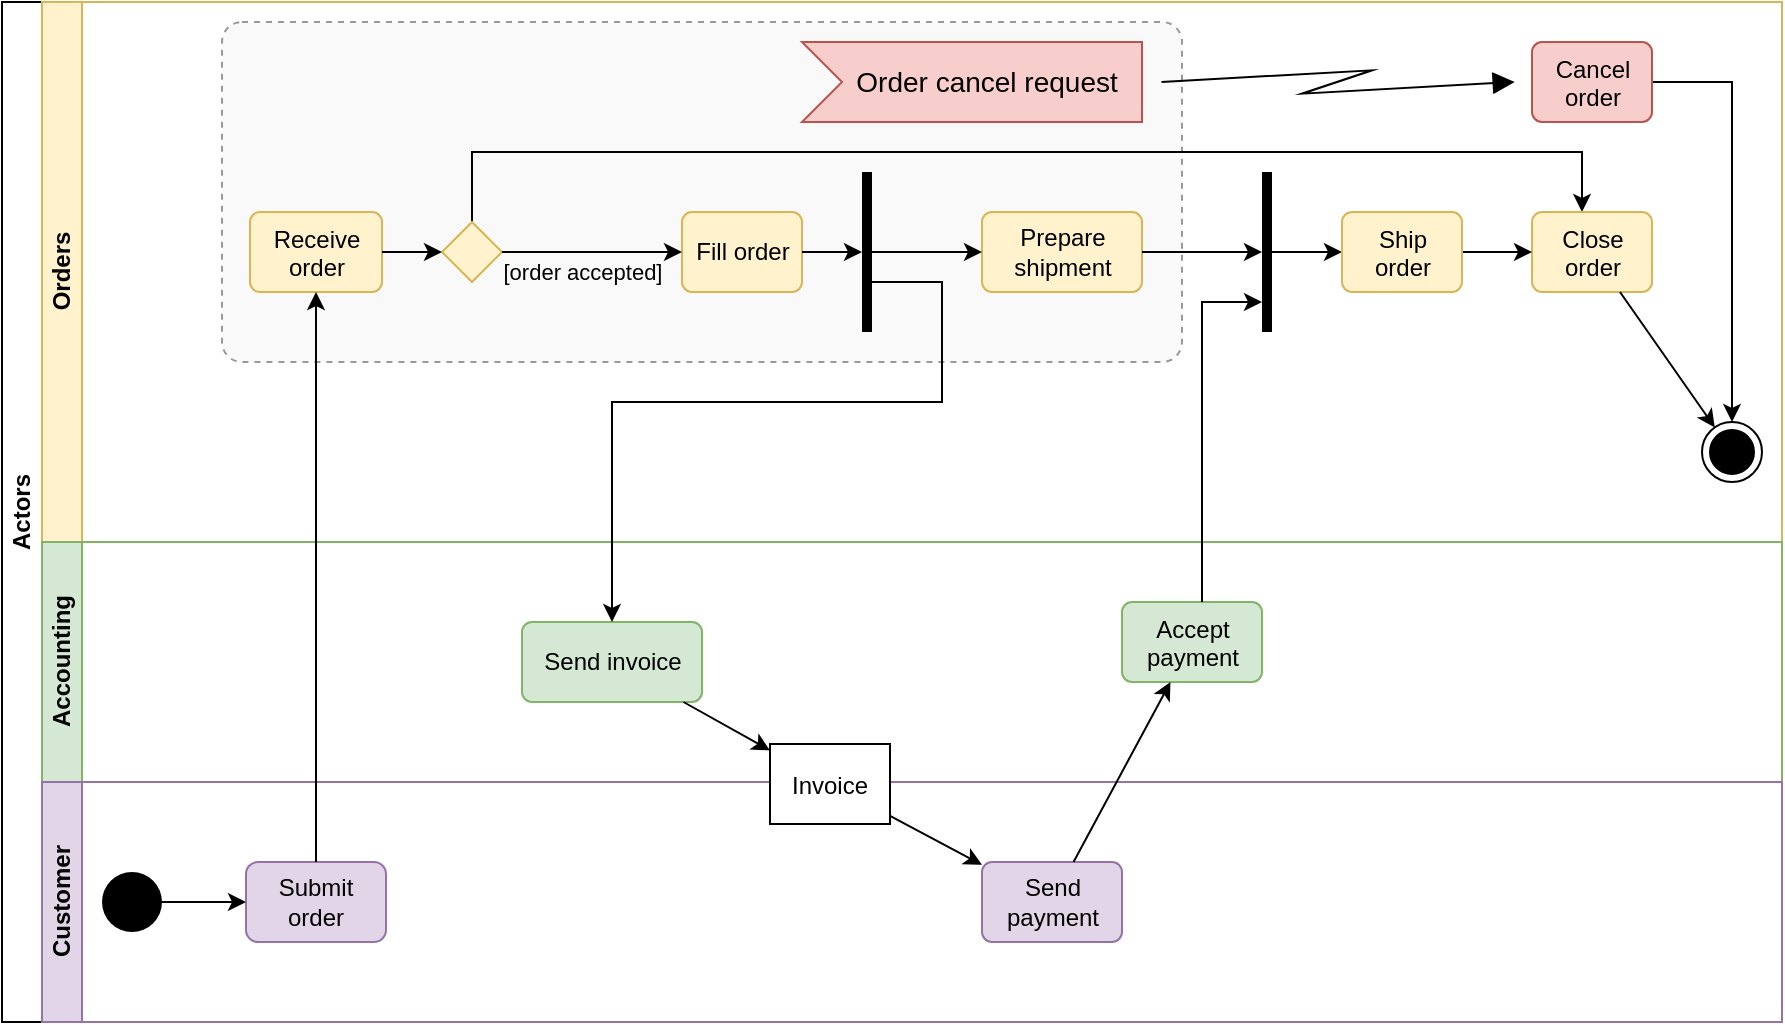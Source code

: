 <mxfile pages="2">
    <diagram id="dY45TQ-w7fdcfm2Qn3ZN" name="Example">
        <mxGraphModel dx="415" dy="598" grid="1" gridSize="10" guides="1" tooltips="1" connect="1" arrows="1" fold="1" page="1" pageScale="1" pageWidth="1019" pageHeight="1320" math="0" shadow="0">
            <root>
                <mxCell id="0"/>
                <mxCell id="1" parent="0"/>
                <mxCell id="bPOVIzieLG1AcJA_SuyZ-1" value="Actors" style="swimlane;html=1;childLayout=stackLayout;resizeParent=1;resizeParentMax=0;horizontal=0;startSize=20;horizontalStack=0;whiteSpace=wrap;verticalAlign=middle;" parent="1" vertex="1">
                    <mxGeometry x="30" y="20" width="890" height="510" as="geometry"/>
                </mxCell>
                <mxCell id="bPOVIzieLG1AcJA_SuyZ-2" value="&lt;div&gt;Orders&lt;/div&gt;" style="swimlane;html=1;startSize=20;horizontal=0;fillColor=#fff2cc;strokeColor=#d6b656;" parent="bPOVIzieLG1AcJA_SuyZ-1" vertex="1">
                    <mxGeometry x="20" width="870" height="270" as="geometry"/>
                </mxCell>
                <mxCell id="bPOVIzieLG1AcJA_SuyZ-3" value="" style="html=1;align=center;verticalAlign=top;rounded=1;absoluteArcSize=1;arcSize=20;dashed=1;fontColor=#333333;fillColor=#f9f9f9;strokeColor=#999999;" parent="bPOVIzieLG1AcJA_SuyZ-2" vertex="1">
                    <mxGeometry x="90" y="10" width="480" height="170" as="geometry"/>
                </mxCell>
                <mxCell id="bPOVIzieLG1AcJA_SuyZ-4" value="&lt;div&gt;Receive &lt;br&gt;&lt;/div&gt;&lt;div&gt;order&lt;/div&gt;" style="html=1;align=center;verticalAlign=top;rounded=1;absoluteArcSize=1;arcSize=10;dashed=0;fillColor=#fff2cc;strokeColor=#d6b656;" parent="bPOVIzieLG1AcJA_SuyZ-2" vertex="1">
                    <mxGeometry x="104" y="105" width="66" height="40" as="geometry"/>
                </mxCell>
                <mxCell id="bPOVIzieLG1AcJA_SuyZ-5" style="edgeStyle=orthogonalEdgeStyle;rounded=0;orthogonalLoop=1;jettySize=auto;html=1;" parent="bPOVIzieLG1AcJA_SuyZ-2" source="bPOVIzieLG1AcJA_SuyZ-6" target="bPOVIzieLG1AcJA_SuyZ-17" edge="1">
                    <mxGeometry relative="1" as="geometry">
                        <Array as="points">
                            <mxPoint x="215" y="75"/>
                            <mxPoint x="770" y="75"/>
                        </Array>
                        <mxPoint x="675" y="110" as="targetPoint"/>
                    </mxGeometry>
                </mxCell>
                <mxCell id="bPOVIzieLG1AcJA_SuyZ-6" value="" style="rhombus;fillColor=#fff2cc;strokeColor=#d6b656;" parent="bPOVIzieLG1AcJA_SuyZ-2" vertex="1">
                    <mxGeometry x="200" y="110" width="30" height="30" as="geometry"/>
                </mxCell>
                <mxCell id="bPOVIzieLG1AcJA_SuyZ-7" value="" style="edgeStyle=orthogonalEdgeStyle;rounded=0;orthogonalLoop=1;jettySize=auto;html=1;" parent="bPOVIzieLG1AcJA_SuyZ-2" source="bPOVIzieLG1AcJA_SuyZ-4" target="bPOVIzieLG1AcJA_SuyZ-6" edge="1">
                    <mxGeometry relative="1" as="geometry"/>
                </mxCell>
                <mxCell id="bPOVIzieLG1AcJA_SuyZ-8" value="Fill order" style="html=1;align=center;verticalAlign=middle;rounded=1;absoluteArcSize=1;arcSize=10;dashed=0;fillColor=#fff2cc;strokeColor=#d6b656;" parent="bPOVIzieLG1AcJA_SuyZ-2" vertex="1">
                    <mxGeometry x="320" y="105" width="60" height="40" as="geometry"/>
                </mxCell>
                <mxCell id="bPOVIzieLG1AcJA_SuyZ-9" value="[order accepted]" style="edgeStyle=orthogonalEdgeStyle;rounded=0;orthogonalLoop=1;jettySize=auto;html=1;labelBackgroundColor=none;" parent="bPOVIzieLG1AcJA_SuyZ-2" source="bPOVIzieLG1AcJA_SuyZ-6" target="bPOVIzieLG1AcJA_SuyZ-8" edge="1">
                    <mxGeometry x="-0.111" y="-10" relative="1" as="geometry">
                        <mxPoint as="offset"/>
                    </mxGeometry>
                </mxCell>
                <mxCell id="bPOVIzieLG1AcJA_SuyZ-10" value="" style="html=1;points=[];perimeter=orthogonalPerimeter;fillColor=#000000;strokeColor=none;" parent="bPOVIzieLG1AcJA_SuyZ-2" vertex="1">
                    <mxGeometry x="410" y="85" width="5" height="80" as="geometry"/>
                </mxCell>
                <mxCell id="bPOVIzieLG1AcJA_SuyZ-11" value="" style="edgeStyle=orthogonalEdgeStyle;rounded=0;orthogonalLoop=1;jettySize=auto;html=1;" parent="bPOVIzieLG1AcJA_SuyZ-2" source="bPOVIzieLG1AcJA_SuyZ-8" target="bPOVIzieLG1AcJA_SuyZ-10" edge="1">
                    <mxGeometry relative="1" as="geometry"/>
                </mxCell>
                <mxCell id="bPOVIzieLG1AcJA_SuyZ-12" value="Prepare &lt;br&gt;shipment" style="html=1;align=center;verticalAlign=middle;rounded=1;absoluteArcSize=1;arcSize=10;dashed=0;fillColor=#fff2cc;strokeColor=#d6b656;" parent="bPOVIzieLG1AcJA_SuyZ-2" vertex="1">
                    <mxGeometry x="470" y="105" width="80" height="40" as="geometry"/>
                </mxCell>
                <mxCell id="bPOVIzieLG1AcJA_SuyZ-13" value="" style="edgeStyle=orthogonalEdgeStyle;rounded=0;orthogonalLoop=1;jettySize=auto;html=1;" parent="bPOVIzieLG1AcJA_SuyZ-2" source="bPOVIzieLG1AcJA_SuyZ-10" target="bPOVIzieLG1AcJA_SuyZ-12" edge="1">
                    <mxGeometry relative="1" as="geometry">
                        <Array as="points"/>
                    </mxGeometry>
                </mxCell>
                <mxCell id="bPOVIzieLG1AcJA_SuyZ-14" style="edgeStyle=orthogonalEdgeStyle;rounded=0;orthogonalLoop=1;jettySize=auto;html=1;labelBackgroundColor=none;endArrow=classic;endFill=1;" parent="bPOVIzieLG1AcJA_SuyZ-2" source="bPOVIzieLG1AcJA_SuyZ-15" target="bPOVIzieLG1AcJA_SuyZ-25" edge="1">
                    <mxGeometry relative="1" as="geometry"/>
                </mxCell>
                <mxCell id="bPOVIzieLG1AcJA_SuyZ-15" value="" style="html=1;points=[];perimeter=orthogonalPerimeter;fillColor=#000000;strokeColor=none;" parent="bPOVIzieLG1AcJA_SuyZ-2" vertex="1">
                    <mxGeometry x="610" y="85" width="5" height="80" as="geometry"/>
                </mxCell>
                <mxCell id="bPOVIzieLG1AcJA_SuyZ-16" value="" style="edgeStyle=none;rounded=0;orthogonalLoop=1;jettySize=auto;html=1;" parent="bPOVIzieLG1AcJA_SuyZ-2" source="bPOVIzieLG1AcJA_SuyZ-12" target="bPOVIzieLG1AcJA_SuyZ-15" edge="1">
                    <mxGeometry relative="1" as="geometry"/>
                </mxCell>
                <mxCell id="bPOVIzieLG1AcJA_SuyZ-17" value="&lt;div&gt;Close &lt;br&gt;&lt;/div&gt;&lt;div&gt;order&lt;/div&gt;" style="html=1;align=center;verticalAlign=top;rounded=1;absoluteArcSize=1;arcSize=10;dashed=0;fillColor=#fff2cc;strokeColor=#d6b656;" parent="bPOVIzieLG1AcJA_SuyZ-2" vertex="1">
                    <mxGeometry x="745" y="105" width="60" height="40" as="geometry"/>
                </mxCell>
                <mxCell id="bPOVIzieLG1AcJA_SuyZ-18" value="" style="edgeStyle=orthogonalEdgeStyle;rounded=0;orthogonalLoop=1;jettySize=auto;html=1;" parent="bPOVIzieLG1AcJA_SuyZ-2" source="bPOVIzieLG1AcJA_SuyZ-25" target="bPOVIzieLG1AcJA_SuyZ-17" edge="1">
                    <mxGeometry relative="1" as="geometry">
                        <mxPoint x="690" y="125" as="sourcePoint"/>
                    </mxGeometry>
                </mxCell>
                <mxCell id="bPOVIzieLG1AcJA_SuyZ-19" value="" style="ellipse;html=1;shape=endState;fillColor=#000000;strokeColor=#000000;" parent="bPOVIzieLG1AcJA_SuyZ-2" vertex="1">
                    <mxGeometry x="830" y="210" width="30" height="30" as="geometry"/>
                </mxCell>
                <mxCell id="bPOVIzieLG1AcJA_SuyZ-20" value="" style="rounded=0;orthogonalLoop=1;jettySize=auto;html=1;" parent="bPOVIzieLG1AcJA_SuyZ-2" source="bPOVIzieLG1AcJA_SuyZ-17" target="bPOVIzieLG1AcJA_SuyZ-19" edge="1">
                    <mxGeometry relative="1" as="geometry"/>
                </mxCell>
                <mxCell id="bPOVIzieLG1AcJA_SuyZ-21" value="Order cancel request" style="html=1;shape=mxgraph.infographic.ribbonSimple;notch1=20;notch2=0;align=center;verticalAlign=middle;fontSize=14;fontStyle=0;fillColor=#f8cecc;flipH=0;spacingRight=0;spacingLeft=14;strokeColor=#b85450;" parent="bPOVIzieLG1AcJA_SuyZ-2" vertex="1">
                    <mxGeometry x="380" y="20" width="170" height="40" as="geometry"/>
                </mxCell>
                <mxCell id="bPOVIzieLG1AcJA_SuyZ-22" style="edgeStyle=orthogonalEdgeStyle;rounded=0;orthogonalLoop=1;jettySize=auto;html=1;" parent="bPOVIzieLG1AcJA_SuyZ-2" source="bPOVIzieLG1AcJA_SuyZ-23" target="bPOVIzieLG1AcJA_SuyZ-19" edge="1">
                    <mxGeometry relative="1" as="geometry"/>
                </mxCell>
                <mxCell id="bPOVIzieLG1AcJA_SuyZ-23" value="&lt;div&gt;Cancel &lt;br&gt;&lt;/div&gt;&lt;div&gt;order&lt;/div&gt;" style="html=1;align=center;verticalAlign=top;rounded=1;absoluteArcSize=1;arcSize=10;dashed=0;fillColor=#f8cecc;strokeColor=#b85450;" parent="bPOVIzieLG1AcJA_SuyZ-2" vertex="1">
                    <mxGeometry x="745" y="20" width="60" height="40" as="geometry"/>
                </mxCell>
                <mxCell id="bPOVIzieLG1AcJA_SuyZ-24" value="" style="shape=mxgraph.lean_mapping.electronic_info_flow_edge;html=1;" parent="bPOVIzieLG1AcJA_SuyZ-2" source="bPOVIzieLG1AcJA_SuyZ-21" target="bPOVIzieLG1AcJA_SuyZ-23" edge="1">
                    <mxGeometry width="160" relative="1" as="geometry">
                        <mxPoint x="640" y="-60" as="sourcePoint"/>
                        <mxPoint x="800" y="-60" as="targetPoint"/>
                    </mxGeometry>
                </mxCell>
                <mxCell id="bPOVIzieLG1AcJA_SuyZ-25" value="&lt;div&gt;Ship&lt;br&gt;&lt;/div&gt;&lt;div&gt;order&lt;/div&gt;" style="html=1;align=center;verticalAlign=top;rounded=1;absoluteArcSize=1;arcSize=10;dashed=0;fillColor=#fff2cc;strokeColor=#d6b656;" parent="bPOVIzieLG1AcJA_SuyZ-2" vertex="1">
                    <mxGeometry x="650" y="105" width="60" height="40" as="geometry"/>
                </mxCell>
                <mxCell id="bPOVIzieLG1AcJA_SuyZ-26" value="Accounting" style="swimlane;html=1;startSize=20;horizontal=0;fillColor=#d5e8d4;strokeColor=#82b366;" parent="bPOVIzieLG1AcJA_SuyZ-1" vertex="1">
                    <mxGeometry x="20" y="270" width="870" height="120" as="geometry"/>
                </mxCell>
                <mxCell id="bPOVIzieLG1AcJA_SuyZ-27" value="Send invoice" style="html=1;align=center;verticalAlign=middle;rounded=1;absoluteArcSize=1;arcSize=10;dashed=0;fillColor=#d5e8d4;strokeColor=#82b366;" parent="bPOVIzieLG1AcJA_SuyZ-26" vertex="1">
                    <mxGeometry x="240" y="40" width="90" height="40" as="geometry"/>
                </mxCell>
                <mxCell id="bPOVIzieLG1AcJA_SuyZ-28" value="&lt;div&gt;Accept &lt;br&gt;&lt;/div&gt;&lt;div&gt;payment&lt;/div&gt;" style="html=1;align=center;verticalAlign=top;rounded=1;absoluteArcSize=1;arcSize=10;dashed=0;fillColor=#d5e8d4;strokeColor=#82b366;" parent="bPOVIzieLG1AcJA_SuyZ-26" vertex="1">
                    <mxGeometry x="540" y="30" width="70" height="40" as="geometry"/>
                </mxCell>
                <mxCell id="bPOVIzieLG1AcJA_SuyZ-29" value="Customer" style="swimlane;html=1;startSize=20;horizontal=0;fillColor=#e1d5e7;strokeColor=#9673a6;" parent="bPOVIzieLG1AcJA_SuyZ-1" vertex="1">
                    <mxGeometry x="20" y="390" width="870" height="120" as="geometry"/>
                </mxCell>
                <mxCell id="bPOVIzieLG1AcJA_SuyZ-30" value="&lt;div&gt;Send &lt;br&gt;&lt;/div&gt;&lt;div&gt;payment&lt;/div&gt;" style="html=1;align=center;verticalAlign=middle;rounded=1;absoluteArcSize=1;arcSize=10;dashed=0;fillColor=#e1d5e7;strokeColor=#9673a6;" parent="bPOVIzieLG1AcJA_SuyZ-29" vertex="1">
                    <mxGeometry x="470" y="40" width="70" height="40" as="geometry"/>
                </mxCell>
                <mxCell id="bPOVIzieLG1AcJA_SuyZ-33" value="" style="ellipse;fillColor=#000000;strokeColor=none;" parent="bPOVIzieLG1AcJA_SuyZ-29" vertex="1">
                    <mxGeometry x="30" y="45" width="30" height="30" as="geometry"/>
                </mxCell>
                <mxCell id="bPOVIzieLG1AcJA_SuyZ-34" value="Submit order" style="rounded=1;whiteSpace=wrap;html=1;fillColor=#e1d5e7;strokeColor=#9673a6;" parent="bPOVIzieLG1AcJA_SuyZ-29" vertex="1">
                    <mxGeometry x="102" y="40" width="70" height="40" as="geometry"/>
                </mxCell>
                <mxCell id="bPOVIzieLG1AcJA_SuyZ-35" value="" style="edgeStyle=orthogonalEdgeStyle;rounded=0;orthogonalLoop=1;jettySize=auto;html=1;" parent="bPOVIzieLG1AcJA_SuyZ-29" source="bPOVIzieLG1AcJA_SuyZ-33" target="bPOVIzieLG1AcJA_SuyZ-34" edge="1">
                    <mxGeometry relative="1" as="geometry"/>
                </mxCell>
                <mxCell id="bPOVIzieLG1AcJA_SuyZ-36" style="edgeStyle=orthogonalEdgeStyle;rounded=0;orthogonalLoop=1;jettySize=auto;html=1;exitX=0.2;exitY=0.613;exitDx=0;exitDy=0;exitPerimeter=0;" parent="bPOVIzieLG1AcJA_SuyZ-1" source="bPOVIzieLG1AcJA_SuyZ-10" target="bPOVIzieLG1AcJA_SuyZ-27" edge="1">
                    <mxGeometry relative="1" as="geometry">
                        <mxPoint x="585" y="60" as="sourcePoint"/>
                        <Array as="points">
                            <mxPoint x="431" y="140"/>
                            <mxPoint x="470" y="140"/>
                            <mxPoint x="470" y="200"/>
                            <mxPoint x="305" y="200"/>
                        </Array>
                    </mxGeometry>
                </mxCell>
                <mxCell id="bPOVIzieLG1AcJA_SuyZ-37" style="edgeStyle=none;rounded=0;orthogonalLoop=1;jettySize=auto;html=1;" parent="bPOVIzieLG1AcJA_SuyZ-1" source="bPOVIzieLG1AcJA_SuyZ-30" target="bPOVIzieLG1AcJA_SuyZ-28" edge="1">
                    <mxGeometry relative="1" as="geometry"/>
                </mxCell>
                <mxCell id="bPOVIzieLG1AcJA_SuyZ-38" style="edgeStyle=orthogonalEdgeStyle;rounded=0;orthogonalLoop=1;jettySize=auto;html=1;" parent="bPOVIzieLG1AcJA_SuyZ-1" source="bPOVIzieLG1AcJA_SuyZ-28" target="bPOVIzieLG1AcJA_SuyZ-15" edge="1">
                    <mxGeometry relative="1" as="geometry">
                        <Array as="points">
                            <mxPoint x="600" y="150"/>
                        </Array>
                    </mxGeometry>
                </mxCell>
                <mxCell id="bPOVIzieLG1AcJA_SuyZ-40" style="edgeStyle=orthogonalEdgeStyle;rounded=0;orthogonalLoop=1;jettySize=auto;html=1;endArrow=classic;endFill=1;" parent="bPOVIzieLG1AcJA_SuyZ-1" source="bPOVIzieLG1AcJA_SuyZ-34" target="bPOVIzieLG1AcJA_SuyZ-4" edge="1">
                    <mxGeometry relative="1" as="geometry"/>
                </mxCell>
                <mxCell id="bPOVIzieLG1AcJA_SuyZ-31" value="Invoice" style="text;align=center;verticalAlign=middle;dashed=0;fillColor=#ffffff;strokeColor=#000000;" parent="1" vertex="1">
                    <mxGeometry x="414" y="391" width="60" height="40" as="geometry"/>
                </mxCell>
                <mxCell id="bPOVIzieLG1AcJA_SuyZ-39" style="rounded=0;orthogonalLoop=1;jettySize=auto;html=1;" parent="1" source="bPOVIzieLG1AcJA_SuyZ-27" target="bPOVIzieLG1AcJA_SuyZ-31" edge="1">
                    <mxGeometry relative="1" as="geometry"/>
                </mxCell>
                <mxCell id="bPOVIzieLG1AcJA_SuyZ-32" style="edgeStyle=none;rounded=0;orthogonalLoop=1;jettySize=auto;html=1;" parent="1" source="bPOVIzieLG1AcJA_SuyZ-31" target="bPOVIzieLG1AcJA_SuyZ-30" edge="1">
                    <mxGeometry relative="1" as="geometry"/>
                </mxCell>
            </root>
        </mxGraphModel>
    </diagram>
    <diagram id="KGbCpBdcf_usR9CPnqUh" name="Activity diagram shapes">
        <mxGraphModel dx="415" dy="598" grid="1" gridSize="10" guides="1" tooltips="1" connect="1" arrows="1" fold="1" page="1" pageScale="1" pageWidth="1169" pageHeight="827" math="0" shadow="0">
            <root>
                <mxCell id="0"/>
                <mxCell id="1" parent="0"/>
                <mxCell id="k5bAv-KiF9-cGLeYmeqg-1" value="Action" style="html=1;align=center;verticalAlign=top;rounded=1;absoluteArcSize=1;arcSize=10;dashed=0;fontSize=11;spacingTop=8;" parent="1" vertex="1">
                    <mxGeometry x="127.5" y="80" width="105" height="40" as="geometry"/>
                </mxCell>
                <mxCell id="k5bAv-KiF9-cGLeYmeqg-3" value="&lt;div style=&quot;font-size: 11px;&quot;&gt;Join or &lt;br style=&quot;font-size: 11px;&quot;&gt;synchronise&lt;/div&gt;" style="html=1;points=[];perimeter=orthogonalPerimeter;fillColor=strokeColor;labelPosition=right;verticalLabelPosition=middle;align=left;verticalAlign=middle;spacingRight=0;spacingLeft=6;spacingTop=-35;fontSize=11;" parent="1" vertex="1">
                    <mxGeometry x="447.5" y="160" width="5" height="80" as="geometry"/>
                </mxCell>
                <mxCell id="k5bAv-KiF9-cGLeYmeqg-5" value="" style="endArrow=classic;html=1;rounded=0;fontSize=11;" parent="1" target="k5bAv-KiF9-cGLeYmeqg-3" edge="1">
                    <mxGeometry width="50" height="50" relative="1" as="geometry">
                        <mxPoint x="417.5" y="180" as="sourcePoint"/>
                        <mxPoint x="757.5" y="280" as="targetPoint"/>
                    </mxGeometry>
                </mxCell>
                <mxCell id="k5bAv-KiF9-cGLeYmeqg-6" value="" style="endArrow=classic;html=1;rounded=0;fontSize=11;" parent="1" target="k5bAv-KiF9-cGLeYmeqg-3" edge="1">
                    <mxGeometry width="50" height="50" relative="1" as="geometry">
                        <mxPoint x="417.5" y="220" as="sourcePoint"/>
                        <mxPoint x="757.5" y="280" as="targetPoint"/>
                    </mxGeometry>
                </mxCell>
                <mxCell id="k5bAv-KiF9-cGLeYmeqg-8" value="" style="endArrow=classic;html=1;rounded=0;fontSize=11;" parent="1" source="k5bAv-KiF9-cGLeYmeqg-3" edge="1">
                    <mxGeometry width="50" height="50" relative="1" as="geometry">
                        <mxPoint x="707.5" y="330" as="sourcePoint"/>
                        <mxPoint x="507.5" y="200" as="targetPoint"/>
                    </mxGeometry>
                </mxCell>
                <mxCell id="k5bAv-KiF9-cGLeYmeqg-9" value="Fork" style="html=1;points=[];perimeter=orthogonalPerimeter;fillColor=strokeColor;labelPosition=left;verticalLabelPosition=middle;align=right;verticalAlign=middle;spacingTop=-18;spacingRight=8;fontSize=11;" parent="1" vertex="1">
                    <mxGeometry x="327.5" y="160" width="5" height="80" as="geometry"/>
                </mxCell>
                <mxCell id="k5bAv-KiF9-cGLeYmeqg-10" value="" style="endArrow=classic;html=1;rounded=0;fontSize=11;" parent="1" target="k5bAv-KiF9-cGLeYmeqg-9" edge="1">
                    <mxGeometry width="50" height="50" relative="1" as="geometry">
                        <mxPoint x="287.5" y="200" as="sourcePoint"/>
                        <mxPoint x="437.5" y="280" as="targetPoint"/>
                    </mxGeometry>
                </mxCell>
                <mxCell id="k5bAv-KiF9-cGLeYmeqg-11" value="" style="endArrow=classic;html=1;rounded=0;fontSize=11;" parent="1" source="k5bAv-KiF9-cGLeYmeqg-9" edge="1">
                    <mxGeometry width="50" height="50" relative="1" as="geometry">
                        <mxPoint x="330.5" y="170" as="sourcePoint"/>
                        <mxPoint x="377.5" y="180" as="targetPoint"/>
                    </mxGeometry>
                </mxCell>
                <mxCell id="k5bAv-KiF9-cGLeYmeqg-12" value="" style="endArrow=classic;html=1;rounded=0;fontSize=11;" parent="1" source="k5bAv-KiF9-cGLeYmeqg-9" edge="1">
                    <mxGeometry width="50" height="50" relative="1" as="geometry">
                        <mxPoint x="342.5" y="180" as="sourcePoint"/>
                        <mxPoint x="377.5" y="220" as="targetPoint"/>
                    </mxGeometry>
                </mxCell>
                <mxCell id="k5bAv-KiF9-cGLeYmeqg-13" value="" style="endArrow=classic;html=1;rounded=0;labelPosition=right;verticalLabelPosition=middle;align=left;verticalAlign=middle;strokeWidth=1;fontSize=11;" parent="1" edge="1">
                    <mxGeometry width="50" height="50" relative="1" as="geometry">
                        <mxPoint x="127.5" y="180" as="sourcePoint"/>
                        <mxPoint x="247.5" y="180" as="targetPoint"/>
                    </mxGeometry>
                </mxCell>
                <mxCell id="k5bAv-KiF9-cGLeYmeqg-14" value="Control flow (or object flow)" style="edgeLabel;html=1;align=center;verticalAlign=middle;resizable=0;points=[];fontSize=11;" parent="k5bAv-KiF9-cGLeYmeqg-13" vertex="1" connectable="0">
                    <mxGeometry x="-0.65" y="1" relative="1" as="geometry">
                        <mxPoint x="29" y="-9" as="offset"/>
                    </mxGeometry>
                </mxCell>
                <mxCell id="k5bAv-KiF9-cGLeYmeqg-15" value="Decision" style="rhombus;whiteSpace=wrap;html=1;labelPosition=center;verticalLabelPosition=middle;align=center;verticalAlign=middle;fontSize=11;" parent="1" vertex="1">
                    <mxGeometry x="147.5" y="270" width="65" height="60" as="geometry"/>
                </mxCell>
                <mxCell id="k5bAv-KiF9-cGLeYmeqg-16" value="Object" style="html=1;fontSize=11;" parent="1" vertex="1">
                    <mxGeometry x="350" y="80" width="90" height="40" as="geometry"/>
                </mxCell>
                <mxCell id="k5bAv-KiF9-cGLeYmeqg-18" value="Note" style="shape=note2;boundedLbl=1;whiteSpace=wrap;html=1;size=15;verticalAlign=middle;align=center;labelPosition=center;verticalLabelPosition=middle;fontSize=11;" parent="1" vertex="1">
                    <mxGeometry x="572.5" y="80" width="80" height="40" as="geometry"/>
                </mxCell>
                <mxCell id="k5bAv-KiF9-cGLeYmeqg-19" value="Interruptible activity region" style="html=1;align=center;verticalAlign=top;rounded=1;absoluteArcSize=1;arcSize=20;dashed=1;fontSize=11;" parent="1" vertex="1">
                    <mxGeometry x="720" y="67.5" width="160" height="65" as="geometry"/>
                </mxCell>
                <mxCell id="k5bAv-KiF9-cGLeYmeqg-20" value="Interrupt flow" style="shape=mxgraph.lean_mapping.electronic_info_flow_edge;html=1;rounded=0;strokeWidth=1;labelPosition=center;verticalLabelPosition=top;align=center;verticalAlign=bottom;spacingTop=0;spacingBottom=4;fontSize=11;" parent="1" edge="1">
                    <mxGeometry width="160" relative="1" as="geometry">
                        <mxPoint x="720" y="199.5" as="sourcePoint"/>
                        <mxPoint x="880" y="199.5" as="targetPoint"/>
                    </mxGeometry>
                </mxCell>
                <mxCell id="k5bAv-KiF9-cGLeYmeqg-21" value="Send object or signal" style="html=1;shape=mxgraph.infographic.ribbonSimple;notch1=0;notch2=20;align=center;verticalAlign=middle;fontSize=11;fontStyle=0;fillColor=#FFFFFF;" parent="1" vertex="1">
                    <mxGeometry x="127.5" y="370" width="142.5" height="30" as="geometry"/>
                </mxCell>
                <mxCell id="k5bAv-KiF9-cGLeYmeqg-22" value="Receive object or signal" style="html=1;shape=mxgraph.infographic.ribbonSimple;notch1=20;notch2=0;align=center;verticalAlign=middle;fontSize=11;fontStyle=0;fillColor=#FFFFFF;flipH=0;spacingRight=0;spacingLeft=14;" parent="1" vertex="1">
                    <mxGeometry x="320" y="370" width="150" height="30" as="geometry"/>
                </mxCell>
                <mxCell id="k5bAv-KiF9-cGLeYmeqg-23" value="Start" style="ellipse;fillColor=strokeColor;fontSize=11;labelPosition=left;verticalLabelPosition=middle;align=right;verticalAlign=middle;spacingRight=7;" parent="1" vertex="1">
                    <mxGeometry x="165" y="10" width="30" height="30" as="geometry"/>
                </mxCell>
                <mxCell id="k5bAv-KiF9-cGLeYmeqg-24" value="End" style="ellipse;html=1;shape=endState;fillColor=strokeColor;fontSize=11;labelPosition=left;verticalLabelPosition=middle;align=right;verticalAlign=middle;spacingRight=7;" parent="1" vertex="1">
                    <mxGeometry x="380" y="10" width="30" height="30" as="geometry"/>
                </mxCell>
                <mxCell id="k5bAv-KiF9-cGLeYmeqg-26" style="edgeStyle=orthogonalEdgeStyle;rounded=0;orthogonalLoop=1;jettySize=auto;html=1;strokeWidth=1;fontSize=11;entryX=0;entryY=0.5;entryDx=0;entryDy=0;" parent="1" source="k5bAv-KiF9-cGLeYmeqg-25" target="k5bAv-KiF9-cGLeYmeqg-27" edge="1">
                    <mxGeometry relative="1" as="geometry">
                        <mxPoint x="413.75" y="300" as="targetPoint"/>
                    </mxGeometry>
                </mxCell>
                <mxCell id="k5bAv-KiF9-cGLeYmeqg-28" value="[Condition]" style="edgeLabel;html=1;align=center;verticalAlign=middle;resizable=0;points=[];fontSize=11;" parent="k5bAv-KiF9-cGLeYmeqg-26" vertex="1" connectable="0">
                    <mxGeometry x="-0.8" relative="1" as="geometry">
                        <mxPoint x="28" as="offset"/>
                    </mxGeometry>
                </mxCell>
                <mxCell id="k5bAv-KiF9-cGLeYmeqg-25" value="" style="rhombus;whiteSpace=wrap;html=1;labelPosition=center;verticalLabelPosition=middle;align=center;verticalAlign=middle;fontSize=11;" parent="1" vertex="1">
                    <mxGeometry x="283.75" y="280" width="42.5" height="40" as="geometry"/>
                </mxCell>
                <mxCell id="k5bAv-KiF9-cGLeYmeqg-27" value="&lt;b&gt;:&lt;/b&gt;Guard statement" style="rounded=0;whiteSpace=wrap;html=1;dashed=0;fontFamily=Helvetica;fontSize=11;fontColor=rgb(0, 0, 0);align=center;strokeColor=rgb(0, 0, 0);fillColor=rgb(255, 255, 255);" parent="1" vertex="1">
                    <mxGeometry x="406.25" y="287.5" width="100" height="25" as="geometry"/>
                </mxCell>
                <mxCell id="k5bAv-KiF9-cGLeYmeqg-30" value="" style="endArrow=classic;html=1;rounded=0;labelPosition=right;verticalLabelPosition=middle;align=left;verticalAlign=middle;strokeWidth=1;fontSize=11;dashed=1;" parent="1" edge="1">
                    <mxGeometry width="50" height="50" relative="1" as="geometry">
                        <mxPoint x="127.5" y="220" as="sourcePoint"/>
                        <mxPoint x="247.5" y="220" as="targetPoint"/>
                    </mxGeometry>
                </mxCell>
                <mxCell id="k5bAv-KiF9-cGLeYmeqg-31" value="Object flow" style="edgeLabel;html=1;align=center;verticalAlign=middle;resizable=0;points=[];fontSize=11;" parent="k5bAv-KiF9-cGLeYmeqg-30" vertex="1" connectable="0">
                    <mxGeometry x="-0.65" y="1" relative="1" as="geometry">
                        <mxPoint x="29" y="-9" as="offset"/>
                    </mxGeometry>
                </mxCell>
                <mxCell id="k5bAv-KiF9-cGLeYmeqg-36" style="edgeStyle=orthogonalEdgeStyle;rounded=0;orthogonalLoop=1;jettySize=auto;html=1;strokeWidth=1;fontSize=11;" parent="1" source="k5bAv-KiF9-cGLeYmeqg-32" edge="1">
                    <mxGeometry relative="1" as="geometry">
                        <mxPoint x="680" y="200" as="targetPoint"/>
                    </mxGeometry>
                </mxCell>
                <mxCell id="k5bAv-KiF9-cGLeYmeqg-32" value="&lt;div style=&quot;font-size: 10px;&quot;&gt;Merge &lt;br style=&quot;font-size: 10px;&quot;&gt;&lt;/div&gt;&lt;div style=&quot;font-size: 10px;&quot;&gt;node&lt;/div&gt;" style="rhombus;whiteSpace=wrap;html=1;labelPosition=center;verticalLabelPosition=middle;align=center;verticalAlign=middle;fontSize=10;" parent="1" vertex="1">
                    <mxGeometry x="580" y="170" width="65" height="60" as="geometry"/>
                </mxCell>
                <mxCell id="k5bAv-KiF9-cGLeYmeqg-33" value="" style="endArrow=classic;html=1;rounded=0;strokeWidth=1;fontSize=11;" parent="1" target="k5bAv-KiF9-cGLeYmeqg-32" edge="1">
                    <mxGeometry width="50" height="50" relative="1" as="geometry">
                        <mxPoint x="550" y="170" as="sourcePoint"/>
                        <mxPoint x="400" y="290" as="targetPoint"/>
                    </mxGeometry>
                </mxCell>
                <mxCell id="k5bAv-KiF9-cGLeYmeqg-34" value="" style="endArrow=classic;html=1;rounded=0;strokeWidth=1;fontSize=11;" parent="1" target="k5bAv-KiF9-cGLeYmeqg-32" edge="1">
                    <mxGeometry width="50" height="50" relative="1" as="geometry">
                        <mxPoint x="550" y="200" as="sourcePoint"/>
                        <mxPoint x="601.118" y="199.737" as="targetPoint"/>
                    </mxGeometry>
                </mxCell>
                <mxCell id="k5bAv-KiF9-cGLeYmeqg-35" value="" style="endArrow=classic;html=1;rounded=0;strokeWidth=1;fontSize=11;" parent="1" target="k5bAv-KiF9-cGLeYmeqg-32" edge="1">
                    <mxGeometry width="50" height="50" relative="1" as="geometry">
                        <mxPoint x="550" y="230" as="sourcePoint"/>
                        <mxPoint x="590" y="210" as="targetPoint"/>
                    </mxGeometry>
                </mxCell>
                <mxCell id="k5bAv-KiF9-cGLeYmeqg-37" value="&lt;i&gt;or&lt;/i&gt;" style="text;html=1;align=center;verticalAlign=middle;resizable=0;points=[];autosize=1;strokeColor=none;fillColor=none;fontSize=11;" parent="1" vertex="1">
                    <mxGeometry x="515" y="185" width="30" height="30" as="geometry"/>
                </mxCell>
                <mxCell id="k5bAv-KiF9-cGLeYmeqg-38" value="Swimlanes" style="swimlane;childLayout=stackLayout;resizeParent=1;resizeParentMax=0;horizontal=0;startSize=20;horizontalStack=0;html=1;fontSize=10;" parent="1" vertex="1">
                    <mxGeometry x="305" y="440" width="180" height="150" as="geometry"/>
                </mxCell>
                <mxCell id="k5bAv-KiF9-cGLeYmeqg-39" value="Lane 1" style="swimlane;startSize=20;horizontal=0;html=1;fontSize=10;" parent="k5bAv-KiF9-cGLeYmeqg-38" vertex="1">
                    <mxGeometry x="20" width="160" height="50" as="geometry"/>
                </mxCell>
                <mxCell id="k5bAv-KiF9-cGLeYmeqg-40" value="Lane 2" style="swimlane;startSize=20;horizontal=0;html=1;fontSize=10;" parent="k5bAv-KiF9-cGLeYmeqg-38" vertex="1">
                    <mxGeometry x="20" y="50" width="160" height="50" as="geometry"/>
                </mxCell>
                <mxCell id="k5bAv-KiF9-cGLeYmeqg-41" value="Lane 3" style="swimlane;startSize=20;horizontal=0;html=1;fontSize=10;" parent="k5bAv-KiF9-cGLeYmeqg-38" vertex="1">
                    <mxGeometry x="20" y="100" width="160" height="50" as="geometry"/>
                </mxCell>
                <mxCell id="k5bAv-KiF9-cGLeYmeqg-42" value="Swimlanes" style="swimlane;childLayout=stackLayout;resizeParent=1;resizeParentMax=0;startSize=20;html=1;fontSize=10;" parent="1" vertex="1">
                    <mxGeometry x="127.5" y="440" width="150" height="150" as="geometry"/>
                </mxCell>
                <mxCell id="k5bAv-KiF9-cGLeYmeqg-43" value="Lane 1" style="swimlane;startSize=20;html=1;fontSize=10;" parent="k5bAv-KiF9-cGLeYmeqg-42" vertex="1">
                    <mxGeometry y="20" width="50" height="130" as="geometry"/>
                </mxCell>
                <mxCell id="k5bAv-KiF9-cGLeYmeqg-44" value="Lane 2" style="swimlane;startSize=20;html=1;fontSize=10;" parent="k5bAv-KiF9-cGLeYmeqg-42" vertex="1">
                    <mxGeometry x="50" y="20" width="50" height="130" as="geometry"/>
                </mxCell>
                <mxCell id="k5bAv-KiF9-cGLeYmeqg-45" value="Lane 3" style="swimlane;startSize=20;html=1;fontSize=10;" parent="k5bAv-KiF9-cGLeYmeqg-42" vertex="1">
                    <mxGeometry x="100" y="20" width="50" height="130" as="geometry"/>
                </mxCell>
            </root>
        </mxGraphModel>
    </diagram>
</mxfile>